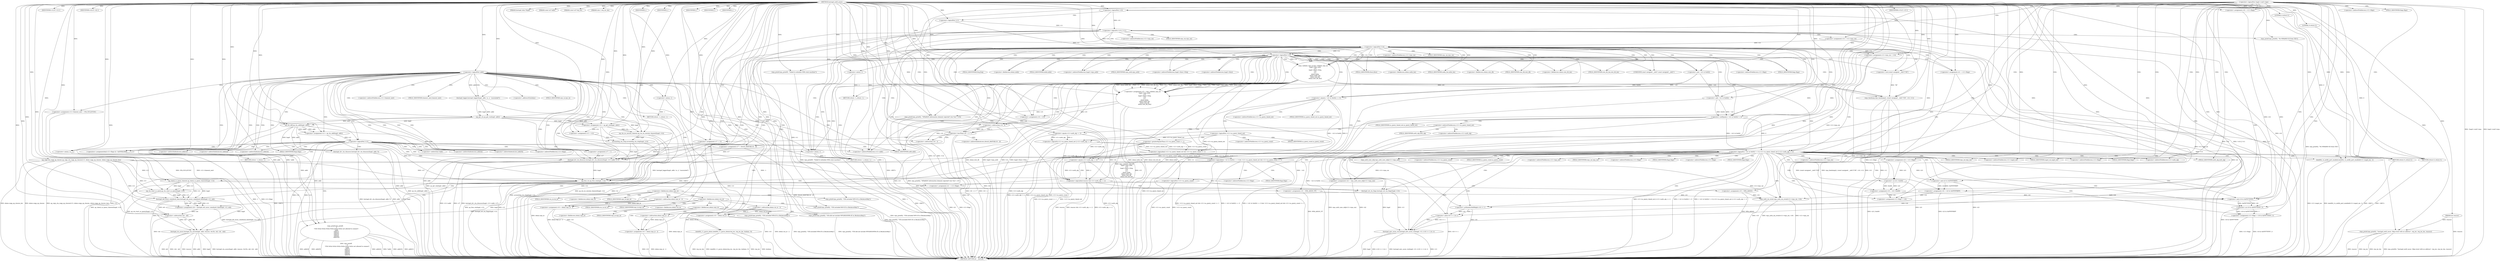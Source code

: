 digraph hostapd_notif_assoc {  
"1000117" [label = "(METHOD,hostapd_notif_assoc)" ]
"1000574" [label = "(METHOD_RETURN,int __fastcall)" ]
"1000118" [label = "(PARAM,hostapd_data *hapd)" ]
"1000119" [label = "(PARAM,const u8 *addr)" ]
"1000120" [label = "(PARAM,const u8 *req_ies)" ]
"1000121" [label = "(PARAM,size_t req_ies_len)" ]
"1000122" [label = "(PARAM,int reassoc)" ]
"1000141" [label = "(<operator>.logicalNot,!addr)" ]
"1000144" [label = "(wpa_printf,wpa_printf(2, \"hostapd_notif_assoc: Skip event with no address\", req_ies, req_ies_len, reassoc))" ]
"1000150" [label = "(RETURN,return -1;,return -1;)" ]
"1000151" [label = "(<operator>.minus,-1)" ]
"1000153" [label = "(hostapd_logger,hostapd_logger(hapd, addr, 1u, 2, \"associated\"))" ]
"1000159" [label = "(ieee802_11_parse_elems,ieee802_11_parse_elems(req_ies, req_ies_len, &elems, 0))" ]
"1000170" [label = "(<operator>.assignment,v10 = elems.wps_ie - 2)" ]
"1000172" [label = "(<operator>.subtraction,elems.wps_ie - 2)" ]
"1000177" [label = "(IDENTIFIER,L,)" ]
"1000178" [label = "(wpa_printf,wpa_printf(2, \"STA included WPS IE in (Re)AssocReq\"))" ]
"1000187" [label = "(<operator>.assignment,v10 = elems.rsn_ie - 2)" ]
"1000189" [label = "(<operator>.subtraction,elems.rsn_ie - 2)" ]
"1000194" [label = "(IDENTIFIER,L,)" ]
"1000195" [label = "(wpa_printf,wpa_printf(2, \"STA included RSN IE in (Re)AssocReq\"))" ]
"1000204" [label = "(<operator>.assignment,v10 = elems.wpa_ie - 2)" ]
"1000206" [label = "(<operator>.subtraction,elems.wpa_ie - 2)" ]
"1000211" [label = "(IDENTIFIER,L,)" ]
"1000212" [label = "(wpa_printf,wpa_printf(2, \"STA included WPA IE in (Re)AssocReq\"))" ]
"1000217" [label = "(IDENTIFIER,L,)" ]
"1000218" [label = "(IDENTIFIER,L,)" ]
"1000219" [label = "(wpa_printf,wpa_printf(2, \"STA did not include WPS/RSN/WPA IE in (Re)AssocReq\"))" ]
"1000222" [label = "(<operator>.assignment,v12 = ap_get_sta(hapd, addr))" ]
"1000224" [label = "(ap_get_sta,ap_get_sta(hapd, addr))" ]
"1000228" [label = "(IDENTIFIER,v12,if ( v12 ))" ]
"1000230" [label = "(<operator>.assignment,v13 = v12)" ]
"1000233" [label = "(ap_sta_no_session_timeout,ap_sta_no_session_timeout(hapd, v12))" ]
"1000236" [label = "(accounting_sta_stop,accounting_sta_stop(hapd, v13))" ]
"1000239" [label = "(<operator>.assignment,v13->timeout_next = STA_NULLFUNC)" ]
"1000246" [label = "(<operator>.assignment,v13 = ap_sta_add(hapd, addr))" ]
"1000248" [label = "(ap_sta_add,ap_sta_add(hapd, addr))" ]
"1000252" [label = "(<operator>.logicalNot,!v13)" ]
"1000255" [label = "(hostapd_drv_sta_disassoc,hostapd_drv_sta_disassoc(hapd, addr, 5))" ]
"1000259" [label = "(RETURN,return -1;,return -1;)" ]
"1000260" [label = "(<operator>.minus,-1)" ]
"1000262" [label = "(<operators>.assignmentAnd,v13->flags &= 0xFFFECFFF)" ]
"1000268" [label = "(wpa_printf,wpa_printf(\n      3,\n      \"STA %02x:%02x:%02x:%02x:%02x:%02x not allowed to connect\",\n      *addr,\n      addr[1],\n      addr[2],\n      addr[3],\n      addr[4],\n      addr[5]))" ]
"1000288" [label = "(<operator>.assignment,v17 = 1)" ]
"1000292" [label = "(ap_copy_sta_supp_op_classes,ap_copy_sta_supp_op_classes(v13, elems.supp_op_classes, elems.supp_op_classes_len))" ]
"1000301" [label = "(<operator>.logicalNot,!hapd->conf->wpa)" ]
"1000308" [label = "(<operator>.assignment,v18 = v13->flags)" ]
"1000315" [label = "(<operator>.logicalOr,!v10 || !v11)" ]
"1000316" [label = "(<operator>.logicalNot,!v10)" ]
"1000318" [label = "(<operator>.logicalNot,!v11)" ]
"1000321" [label = "(wpa_printf,wpa_printf(2, \"No WPA/RSN IE from STA\"))" ]
"1000325" [label = "(<operator>.assignment,v14 = v13->wpa_sm)" ]
"1000331" [label = "(<operator>.logicalNot,!v14)" ]
"1000334" [label = "(<operator>.assignment,v13->wpa_sm = v14)" ]
"1000340" [label = "(<operator>.logicalNot,!v14)" ]
"1000343" [label = "(wpa_printf,wpa_printf(5, \"Failed to initialize WPA state machine\"))" ]
"1000346" [label = "(RETURN,return -1;,return -1;)" ]
"1000347" [label = "(<operator>.minus,-1)" ]
"1000349" [label = "(<operator>.assignment,v15 = wpa_validate_wpa_ie(\n          hapd->wpa_auth,\n          v14,\n          hapd->iface->freq,\n          v10,\n          v11,\n          elems.mdie,\n          elems.mdie_len,\n          elems.owe_dh,\n          elems.owe_dh_len))" ]
"1000351" [label = "(wpa_validate_wpa_ie,wpa_validate_wpa_ie(\n          hapd->wpa_auth,\n          v14,\n          hapd->iface->freq,\n          v10,\n          v11,\n          elems.mdie,\n          elems.mdie_len,\n          elems.owe_dh,\n          elems.owe_dh_len))" ]
"1000376" [label = "(IDENTIFIER,v15,if ( v15 ))" ]
"1000378" [label = "(<operator>.assignment,v16 = v15)" ]
"1000381" [label = "(wpa_printf,wpa_printf(2, \"WPA/RSN information element rejected? (res %u)\", v15))" ]
"1000385" [label = "(wpa_hexdump,wpa_hexdump(2, (const unsigned __int8 *)\"IE\", v10, v11))" ]
"1000387" [label = "(<operator>.cast,(const unsigned __int8 *)\"IE\")" ]
"1000393" [label = "(<operator>.lessThan,v16 - 2 < 7)" ]
"1000394" [label = "(<operator>.subtraction,v16 - 2)" ]
"1000399" [label = "(<operator>.assignment,v17 = dword_484F38[v16 - 2])" ]
"1000403" [label = "(<operator>.subtraction,v16 - 2)" ]
"1000407" [label = "(hostapd_drv_sta_disassoc,hostapd_drv_sta_disassoc(hapd, v13->addr, v17))" ]
"1000413" [label = "(ap_free_sta,ap_free_sta(hapd, v13))" ]
"1000416" [label = "(RETURN,return -1;,return -1;)" ]
"1000417" [label = "(<operator>.minus,-1)" ]
"1000420" [label = "(<operator>.assignment,v17 = 13)" ]
"1000424" [label = "(<operator>.assignment,v21 = v13->flags)" ]
"1000430" [label = "(<operator>.logicalAnd,(~v21 & 0x402) == 0 && !v13->sa_query_timed_out && v13->sa_query_count >= 1)" ]
"1000431" [label = "(<operator>.equals,(~v21 & 0x402) == 0)" ]
"1000432" [label = "(<operator>.and,~v21 & 0x402)" ]
"1000436" [label = "(<operator>.logicalAnd,!v13->sa_query_timed_out && v13->sa_query_count >= 1)" ]
"1000437" [label = "(<operator>.logicalNot,!v13->sa_query_timed_out)" ]
"1000441" [label = "(<operator>.greaterEqualsThan,v13->sa_query_count >= 1)" ]
"1000447" [label = "(ap_check_sa_query_timeout,ap_check_sa_query_timeout(hapd, v13))" ]
"1000450" [label = "(<operator>.assignment,v21 = v13->flags)" ]
"1000456" [label = "(<operator>.logicalOr,(~v21 & 0x402) != 0 || v13->sa_query_timed_out || v13->auth_alg == 2)" ]
"1000457" [label = "(<operator>.notEquals,(~v21 & 0x402) != 0)" ]
"1000458" [label = "(<operator>.and,~v21 & 0x402)" ]
"1000462" [label = "(<operator>.logicalOr,v13->sa_query_timed_out || v13->auth_alg == 2)" ]
"1000466" [label = "(<operator>.equals,v13->auth_alg == 2)" ]
"1000472" [label = "(<operator>.assignment,v22 = wpa_auth_uses_mfp(v13->wpa_sm))" ]
"1000474" [label = "(wpa_auth_uses_mfp,wpa_auth_uses_mfp(v13->wpa_sm))" ]
"1000478" [label = "(<operator>.assignment,v23 = v13->flags)" ]
"1000484" [label = "(IDENTIFIER,v22,if ( v22 ))" ]
"1000485" [label = "(<operator>.assignment,v18 = v23 | 0x400)" ]
"1000487" [label = "(<operator>.or,v23 | 0x400)" ]
"1000491" [label = "(<operator>.assignment,v18 = v23 & 0xFFFFFBFF)" ]
"1000493" [label = "(<operator>.and,v23 & 0xFFFFFBFF)" ]
"1000496" [label = "(<operator>.assignment,v13->flags = v18)" ]
"1000502" [label = "(<operator>.assignment,v13->flags = v18 & 0xFFF7FFFF | 3)" ]
"1000506" [label = "(<operator>.or,v18 & 0xFFF7FFFF | 3)" ]
"1000507" [label = "(<operator>.and,v18 & 0xFFF7FFFF)" ]
"1000511" [label = "(hostapd_set_sta_flags,hostapd_set_sta_flags(hapd, v13))" ]
"1000515" [label = "(<operator>.logicalAnd,reassoc && v13->auth_alg == 2)" ]
"1000517" [label = "(<operator>.equals,v13->auth_alg == 2)" ]
"1000522" [label = "(<operator>.assignment,v19 = WPA_ASSOC_FT)" ]
"1000526" [label = "(<operator>.assignment,v19 = WPA_ASSOC)" ]
"1000529" [label = "(wpa_auth_sm_event,wpa_auth_sm_event(v13->wpa_sm, v19))" ]
"1000534" [label = "(hostapd_new_assoc_sta,hostapd_new_assoc_sta(hapd, v13, (v18 >> 1) & 1))" ]
"1000537" [label = "(<operator>.and,(v18 >> 1) & 1)" ]
"1000538" [label = "(<operator>.arithmeticShiftRight,v18 >> 1)" ]
"1000542" [label = "(ieee802_1x_notify_port_enabled,ieee802_1x_notify_port_enabled(v13->eapol_sm, 1))" ]
"1000547" [label = "(RETURN,return 0;,return 0;)" ]
"1000548" [label = "(LITERAL,0,return 0;)" ]
"1000550" [label = "(<operator>.logicalNot,!v13->sa_query_count)" ]
"1000554" [label = "(ap_sta_start_sa_query,ap_sta_start_sa_query(hapd, v13))" ]
"1000557" [label = "(<operator>.assignment,v24 = hostapd_eid_assoc_comeback_time(hapd, v13, eid))" ]
"1000559" [label = "(hostapd_eid_assoc_comeback_time,hostapd_eid_assoc_comeback_time(hapd, v13, eid))" ]
"1000563" [label = "(hostapd_sta_assoc,hostapd_sta_assoc(hapd, addr, reassoc, 0x1Eu, eid, v24 - eid))" ]
"1000569" [label = "(<operator>.subtraction,v24 - eid)" ]
"1000572" [label = "(RETURN,return 0;,return 0;)" ]
"1000573" [label = "(LITERAL,0,return 0;)" ]
"1000162" [label = "(<operator>.addressOf,&elems)" ]
"1000166" [label = "(<operator>.fieldAccess,elems.wps_ie)" ]
"1000168" [label = "(FIELD_IDENTIFIER,wps_ie,wps_ie)" ]
"1000173" [label = "(<operator>.fieldAccess,elems.wps_ie)" ]
"1000175" [label = "(FIELD_IDENTIFIER,wps_ie,wps_ie)" ]
"1000183" [label = "(<operator>.fieldAccess,elems.rsn_ie)" ]
"1000185" [label = "(FIELD_IDENTIFIER,rsn_ie,rsn_ie)" ]
"1000190" [label = "(<operator>.fieldAccess,elems.rsn_ie)" ]
"1000192" [label = "(FIELD_IDENTIFIER,rsn_ie,rsn_ie)" ]
"1000200" [label = "(<operator>.fieldAccess,elems.wpa_ie)" ]
"1000202" [label = "(FIELD_IDENTIFIER,wpa_ie,wpa_ie)" ]
"1000207" [label = "(<operator>.fieldAccess,elems.wpa_ie)" ]
"1000209" [label = "(FIELD_IDENTIFIER,wpa_ie,wpa_ie)" ]
"1000240" [label = "(<operator>.indirectFieldAccess,v13->timeout_next)" ]
"1000242" [label = "(FIELD_IDENTIFIER,timeout_next,timeout_next)" ]
"1000263" [label = "(<operator>.indirectFieldAccess,v13->flags)" ]
"1000265" [label = "(FIELD_IDENTIFIER,flags,flags)" ]
"1000271" [label = "(<operator>.indirection,*addr)" ]
"1000273" [label = "(<operator>.indirectIndexAccess,addr[1])" ]
"1000276" [label = "(<operator>.indirectIndexAccess,addr[2])" ]
"1000279" [label = "(<operator>.indirectIndexAccess,addr[3])" ]
"1000282" [label = "(<operator>.indirectIndexAccess,addr[4])" ]
"1000285" [label = "(<operator>.indirectIndexAccess,addr[5])" ]
"1000310" [label = "(<operator>.indirectFieldAccess,v13->flags)" ]
"1000312" [label = "(FIELD_IDENTIFIER,flags,flags)" ]
"1000327" [label = "(<operator>.indirectFieldAccess,v13->wpa_sm)" ]
"1000329" [label = "(FIELD_IDENTIFIER,wpa_sm,wpa_sm)" ]
"1000335" [label = "(<operator>.indirectFieldAccess,v13->wpa_sm)" ]
"1000337" [label = "(FIELD_IDENTIFIER,wpa_sm,wpa_sm)" ]
"1000352" [label = "(<operator>.indirectFieldAccess,hapd->wpa_auth)" ]
"1000354" [label = "(FIELD_IDENTIFIER,wpa_auth,wpa_auth)" ]
"1000356" [label = "(<operator>.indirectFieldAccess,hapd->iface->freq)" ]
"1000357" [label = "(<operator>.indirectFieldAccess,hapd->iface)" ]
"1000359" [label = "(FIELD_IDENTIFIER,iface,iface)" ]
"1000360" [label = "(FIELD_IDENTIFIER,freq,freq)" ]
"1000363" [label = "(<operator>.fieldAccess,elems.mdie)" ]
"1000365" [label = "(FIELD_IDENTIFIER,mdie,mdie)" ]
"1000366" [label = "(<operator>.fieldAccess,elems.mdie_len)" ]
"1000368" [label = "(FIELD_IDENTIFIER,mdie_len,mdie_len)" ]
"1000369" [label = "(<operator>.fieldAccess,elems.owe_dh)" ]
"1000371" [label = "(FIELD_IDENTIFIER,owe_dh,owe_dh)" ]
"1000372" [label = "(<operator>.fieldAccess,elems.owe_dh_len)" ]
"1000374" [label = "(FIELD_IDENTIFIER,owe_dh_len,owe_dh_len)" ]
"1000388" [label = "(UNKNOWN,const unsigned __int8 *,const unsigned __int8 *)" ]
"1000401" [label = "(<operator>.indirectIndexAccess,dword_484F38[v16 - 2])" ]
"1000409" [label = "(<operator>.indirectFieldAccess,v13->addr)" ]
"1000411" [label = "(FIELD_IDENTIFIER,addr,addr)" ]
"1000426" [label = "(<operator>.indirectFieldAccess,v13->flags)" ]
"1000428" [label = "(FIELD_IDENTIFIER,flags,flags)" ]
"1000438" [label = "(<operator>.indirectFieldAccess,v13->sa_query_timed_out)" ]
"1000440" [label = "(FIELD_IDENTIFIER,sa_query_timed_out,sa_query_timed_out)" ]
"1000442" [label = "(<operator>.indirectFieldAccess,v13->sa_query_count)" ]
"1000444" [label = "(FIELD_IDENTIFIER,sa_query_count,sa_query_count)" ]
"1000452" [label = "(<operator>.indirectFieldAccess,v13->flags)" ]
"1000454" [label = "(FIELD_IDENTIFIER,flags,flags)" ]
"1000463" [label = "(<operator>.indirectFieldAccess,v13->sa_query_timed_out)" ]
"1000465" [label = "(FIELD_IDENTIFIER,sa_query_timed_out,sa_query_timed_out)" ]
"1000467" [label = "(<operator>.indirectFieldAccess,v13->auth_alg)" ]
"1000469" [label = "(FIELD_IDENTIFIER,auth_alg,auth_alg)" ]
"1000475" [label = "(<operator>.indirectFieldAccess,v13->wpa_sm)" ]
"1000477" [label = "(FIELD_IDENTIFIER,wpa_sm,wpa_sm)" ]
"1000480" [label = "(<operator>.indirectFieldAccess,v13->flags)" ]
"1000482" [label = "(FIELD_IDENTIFIER,flags,flags)" ]
"1000497" [label = "(<operator>.indirectFieldAccess,v13->flags)" ]
"1000499" [label = "(FIELD_IDENTIFIER,flags,flags)" ]
"1000503" [label = "(<operator>.indirectFieldAccess,v13->flags)" ]
"1000505" [label = "(FIELD_IDENTIFIER,flags,flags)" ]
"1000518" [label = "(<operator>.indirectFieldAccess,v13->auth_alg)" ]
"1000520" [label = "(FIELD_IDENTIFIER,auth_alg,auth_alg)" ]
"1000530" [label = "(<operator>.indirectFieldAccess,v13->wpa_sm)" ]
"1000532" [label = "(FIELD_IDENTIFIER,wpa_sm,wpa_sm)" ]
"1000543" [label = "(<operator>.indirectFieldAccess,v13->eapol_sm)" ]
"1000545" [label = "(FIELD_IDENTIFIER,eapol_sm,eapol_sm)" ]
"1000551" [label = "(<operator>.indirectFieldAccess,v13->sa_query_count)" ]
"1000553" [label = "(FIELD_IDENTIFIER,sa_query_count,sa_query_count)" ]
  "1000346" -> "1000574"  [ label = "DDG: <RET>"] 
  "1000259" -> "1000574"  [ label = "DDG: <RET>"] 
  "1000572" -> "1000574"  [ label = "DDG: <RET>"] 
  "1000351" -> "1000574"  [ label = "DDG: elems.owe_dh"] 
  "1000534" -> "1000574"  [ label = "DDG: hostapd_new_assoc_sta(hapd, v13, (v18 >> 1) & 1)"] 
  "1000212" -> "1000574"  [ label = "DDG: wpa_printf(2, \"STA included WPA IE in (Re)AssocReq\")"] 
  "1000260" -> "1000574"  [ label = "DDG: -1"] 
  "1000529" -> "1000574"  [ label = "DDG: v13->wpa_sm"] 
  "1000325" -> "1000574"  [ label = "DDG: v13->wpa_sm"] 
  "1000292" -> "1000574"  [ label = "DDG: elems.supp_op_classes"] 
  "1000430" -> "1000574"  [ label = "DDG: !v13->sa_query_timed_out && v13->sa_query_count >= 1"] 
  "1000144" -> "1000574"  [ label = "DDG: wpa_printf(2, \"hostapd_notif_assoc: Skip event with no address\", req_ies, req_ies_len, reassoc)"] 
  "1000239" -> "1000574"  [ label = "DDG: STA_NULLFUNC"] 
  "1000159" -> "1000574"  [ label = "DDG: req_ies_len"] 
  "1000550" -> "1000574"  [ label = "DDG: v13->sa_query_count"] 
  "1000529" -> "1000574"  [ label = "DDG: v19"] 
  "1000517" -> "1000574"  [ label = "DDG: v13->auth_alg"] 
  "1000393" -> "1000574"  [ label = "DDG: v16 - 2"] 
  "1000204" -> "1000574"  [ label = "DDG: v10"] 
  "1000315" -> "1000574"  [ label = "DDG: !v10"] 
  "1000534" -> "1000574"  [ label = "DDG: v13"] 
  "1000407" -> "1000574"  [ label = "DDG: hostapd_drv_sta_disassoc(hapd, v13->addr, v17)"] 
  "1000456" -> "1000574"  [ label = "DDG: v13->sa_query_timed_out || v13->auth_alg == 2"] 
  "1000334" -> "1000574"  [ label = "DDG: v13->wpa_sm"] 
  "1000522" -> "1000574"  [ label = "DDG: WPA_ASSOC_FT"] 
  "1000351" -> "1000574"  [ label = "DDG: hapd->wpa_auth"] 
  "1000222" -> "1000574"  [ label = "DDG: v12"] 
  "1000187" -> "1000574"  [ label = "DDG: elems.rsn_ie - 2"] 
  "1000318" -> "1000574"  [ label = "DDG: v11"] 
  "1000515" -> "1000574"  [ label = "DDG: reassoc && v13->auth_alg == 2"] 
  "1000321" -> "1000574"  [ label = "DDG: wpa_printf(2, \"No WPA/RSN IE from STA\")"] 
  "1000487" -> "1000574"  [ label = "DDG: v23"] 
  "1000569" -> "1000574"  [ label = "DDG: v24"] 
  "1000233" -> "1000574"  [ label = "DDG: ap_sta_no_session_timeout(hapd, v12)"] 
  "1000538" -> "1000574"  [ label = "DDG: v18"] 
  "1000349" -> "1000574"  [ label = "DDG: wpa_validate_wpa_ie(\n          hapd->wpa_auth,\n          v14,\n          hapd->iface->freq,\n          v10,\n          v11,\n          elems.mdie,\n          elems.mdie_len,\n          elems.owe_dh,\n          elems.owe_dh_len)"] 
  "1000537" -> "1000574"  [ label = "DDG: v18 >> 1"] 
  "1000413" -> "1000574"  [ label = "DDG: v13"] 
  "1000141" -> "1000574"  [ label = "DDG: addr"] 
  "1000430" -> "1000574"  [ label = "DDG: (~v21 & 0x402) == 0"] 
  "1000417" -> "1000574"  [ label = "DDG: -1"] 
  "1000563" -> "1000574"  [ label = "DDG: hapd"] 
  "1000557" -> "1000574"  [ label = "DDG: hostapd_eid_assoc_comeback_time(hapd, v13, eid)"] 
  "1000122" -> "1000574"  [ label = "DDG: reassoc"] 
  "1000515" -> "1000574"  [ label = "DDG: v13->auth_alg == 2"] 
  "1000393" -> "1000574"  [ label = "DDG: v16 - 2 < 7"] 
  "1000178" -> "1000574"  [ label = "DDG: wpa_printf(2, \"STA included WPS IE in (Re)AssocReq\")"] 
  "1000399" -> "1000574"  [ label = "DDG: dword_484F38[v16 - 2]"] 
  "1000255" -> "1000574"  [ label = "DDG: hapd"] 
  "1000351" -> "1000574"  [ label = "DDG: v14"] 
  "1000351" -> "1000574"  [ label = "DDG: hapd->iface->freq"] 
  "1000381" -> "1000574"  [ label = "DDG: v15"] 
  "1000441" -> "1000574"  [ label = "DDG: v13->sa_query_count"] 
  "1000437" -> "1000574"  [ label = "DDG: v13->sa_query_timed_out"] 
  "1000301" -> "1000574"  [ label = "DDG: !hapd->conf->wpa"] 
  "1000385" -> "1000574"  [ label = "DDG: v11"] 
  "1000485" -> "1000574"  [ label = "DDG: v23 | 0x400"] 
  "1000153" -> "1000574"  [ label = "DDG: hostapd_logger(hapd, addr, 1u, 2, \"associated\")"] 
  "1000456" -> "1000574"  [ label = "DDG: (~v21 & 0x402) != 0"] 
  "1000224" -> "1000574"  [ label = "DDG: addr"] 
  "1000340" -> "1000574"  [ label = "DDG: v14"] 
  "1000301" -> "1000574"  [ label = "DDG: hapd->conf->wpa"] 
  "1000248" -> "1000574"  [ label = "DDG: addr"] 
  "1000385" -> "1000574"  [ label = "DDG: (const unsigned __int8 *)\"IE\""] 
  "1000436" -> "1000574"  [ label = "DDG: !v13->sa_query_timed_out"] 
  "1000268" -> "1000574"  [ label = "DDG: wpa_printf(\n      3,\n      \"STA %02x:%02x:%02x:%02x:%02x:%02x not allowed to connect\",\n      *addr,\n      addr[1],\n      addr[2],\n      addr[3],\n      addr[4],\n      addr[5])"] 
  "1000292" -> "1000574"  [ label = "DDG: ap_copy_sta_supp_op_classes(v13, elems.supp_op_classes, elems.supp_op_classes_len)"] 
  "1000222" -> "1000574"  [ label = "DDG: ap_get_sta(hapd, addr)"] 
  "1000424" -> "1000574"  [ label = "DDG: v13->flags"] 
  "1000144" -> "1000574"  [ label = "DDG: reassoc"] 
  "1000144" -> "1000574"  [ label = "DDG: req_ies"] 
  "1000447" -> "1000574"  [ label = "DDG: ap_check_sa_query_timeout(hapd, v13)"] 
  "1000144" -> "1000574"  [ label = "DDG: req_ies_len"] 
  "1000252" -> "1000574"  [ label = "DDG: v13"] 
  "1000236" -> "1000574"  [ label = "DDG: accounting_sta_stop(hapd, v13)"] 
  "1000268" -> "1000574"  [ label = "DDG: addr[4]"] 
  "1000189" -> "1000574"  [ label = "DDG: elems.rsn_ie"] 
  "1000502" -> "1000574"  [ label = "DDG: v18 & 0xFFF7FFFF | 3"] 
  "1000526" -> "1000574"  [ label = "DDG: WPA_ASSOC"] 
  "1000385" -> "1000574"  [ label = "DDG: wpa_hexdump(2, (const unsigned __int8 *)\"IE\", v10, v11)"] 
  "1000268" -> "1000574"  [ label = "DDG: *addr"] 
  "1000262" -> "1000574"  [ label = "DDG: v13->flags"] 
  "1000349" -> "1000574"  [ label = "DDG: v15"] 
  "1000292" -> "1000574"  [ label = "DDG: v13"] 
  "1000255" -> "1000574"  [ label = "DDG: hostapd_drv_sta_disassoc(hapd, addr, 5)"] 
  "1000394" -> "1000574"  [ label = "DDG: v16"] 
  "1000351" -> "1000574"  [ label = "DDG: v10"] 
  "1000206" -> "1000574"  [ label = "DDG: elems.wpa_ie"] 
  "1000159" -> "1000574"  [ label = "DDG: ieee802_11_parse_elems(req_ies, req_ies_len, &elems, 0)"] 
  "1000515" -> "1000574"  [ label = "DDG: reassoc"] 
  "1000268" -> "1000574"  [ label = "DDG: addr[3]"] 
  "1000462" -> "1000574"  [ label = "DDG: v13->sa_query_timed_out"] 
  "1000424" -> "1000574"  [ label = "DDG: v21"] 
  "1000246" -> "1000574"  [ label = "DDG: ap_sta_add(hapd, addr)"] 
  "1000343" -> "1000574"  [ label = "DDG: wpa_printf(5, \"Failed to initialize WPA state machine\")"] 
  "1000252" -> "1000574"  [ label = "DDG: !v13"] 
  "1000351" -> "1000574"  [ label = "DDG: elems.mdie_len"] 
  "1000436" -> "1000574"  [ label = "DDG: v13->sa_query_count >= 1"] 
  "1000351" -> "1000574"  [ label = "DDG: elems.owe_dh_len"] 
  "1000502" -> "1000574"  [ label = "DDG: v13->flags"] 
  "1000316" -> "1000574"  [ label = "DDG: v10"] 
  "1000534" -> "1000574"  [ label = "DDG: hapd"] 
  "1000187" -> "1000574"  [ label = "DDG: v10"] 
  "1000315" -> "1000574"  [ label = "DDG: !v10 || !v11"] 
  "1000255" -> "1000574"  [ label = "DDG: addr"] 
  "1000170" -> "1000574"  [ label = "DDG: v10"] 
  "1000450" -> "1000574"  [ label = "DDG: v21"] 
  "1000472" -> "1000574"  [ label = "DDG: v22"] 
  "1000141" -> "1000574"  [ label = "DDG: !addr"] 
  "1000403" -> "1000574"  [ label = "DDG: v16"] 
  "1000506" -> "1000574"  [ label = "DDG: v18 & 0xFFF7FFFF"] 
  "1000563" -> "1000574"  [ label = "DDG: hostapd_sta_assoc(hapd, addr, reassoc, 0x1Eu, eid, v24 - eid)"] 
  "1000563" -> "1000574"  [ label = "DDG: eid"] 
  "1000529" -> "1000574"  [ label = "DDG: wpa_auth_sm_event(v13->wpa_sm, v19)"] 
  "1000563" -> "1000574"  [ label = "DDG: v24 - eid"] 
  "1000204" -> "1000574"  [ label = "DDG: elems.wpa_ie - 2"] 
  "1000534" -> "1000574"  [ label = "DDG: (v18 >> 1) & 1"] 
  "1000563" -> "1000574"  [ label = "DDG: reassoc"] 
  "1000466" -> "1000574"  [ label = "DDG: v13->auth_alg"] 
  "1000268" -> "1000574"  [ label = "DDG: addr[1]"] 
  "1000493" -> "1000574"  [ label = "DDG: v23"] 
  "1000563" -> "1000574"  [ label = "DDG: addr"] 
  "1000407" -> "1000574"  [ label = "DDG: v13->addr"] 
  "1000347" -> "1000574"  [ label = "DDG: -1"] 
  "1000407" -> "1000574"  [ label = "DDG: v17"] 
  "1000351" -> "1000574"  [ label = "DDG: elems.mdie"] 
  "1000491" -> "1000574"  [ label = "DDG: v23 & 0xFFFFFBFF"] 
  "1000554" -> "1000574"  [ label = "DDG: ap_sta_start_sa_query(hapd, v13)"] 
  "1000458" -> "1000574"  [ label = "DDG: ~v21"] 
  "1000430" -> "1000574"  [ label = "DDG: (~v21 & 0x402) == 0 && !v13->sa_query_timed_out && v13->sa_query_count >= 1"] 
  "1000172" -> "1000574"  [ label = "DDG: elems.wps_ie"] 
  "1000511" -> "1000574"  [ label = "DDG: hostapd_set_sta_flags(hapd, v13)"] 
  "1000159" -> "1000574"  [ label = "DDG: req_ies"] 
  "1000340" -> "1000574"  [ label = "DDG: !v14"] 
  "1000195" -> "1000574"  [ label = "DDG: wpa_printf(2, \"STA included RSN IE in (Re)AssocReq\")"] 
  "1000450" -> "1000574"  [ label = "DDG: v13->flags"] 
  "1000315" -> "1000574"  [ label = "DDG: !v11"] 
  "1000413" -> "1000574"  [ label = "DDG: ap_free_sta(hapd, v13)"] 
  "1000472" -> "1000574"  [ label = "DDG: wpa_auth_uses_mfp(v13->wpa_sm)"] 
  "1000268" -> "1000574"  [ label = "DDG: addr[2]"] 
  "1000170" -> "1000574"  [ label = "DDG: elems.wps_ie - 2"] 
  "1000292" -> "1000574"  [ label = "DDG: elems.supp_op_classes_len"] 
  "1000542" -> "1000574"  [ label = "DDG: v13->eapol_sm"] 
  "1000462" -> "1000574"  [ label = "DDG: v13->auth_alg == 2"] 
  "1000542" -> "1000574"  [ label = "DDG: ieee802_1x_notify_port_enabled(v13->eapol_sm, 1)"] 
  "1000381" -> "1000574"  [ label = "DDG: wpa_printf(2, \"WPA/RSN information element rejected? (res %u)\", v15)"] 
  "1000239" -> "1000574"  [ label = "DDG: v13->timeout_next"] 
  "1000559" -> "1000574"  [ label = "DDG: v13"] 
  "1000457" -> "1000574"  [ label = "DDG: ~v21 & 0x402"] 
  "1000456" -> "1000574"  [ label = "DDG: (~v21 & 0x402) != 0 || v13->sa_query_timed_out || v13->auth_alg == 2"] 
  "1000351" -> "1000574"  [ label = "DDG: v11"] 
  "1000385" -> "1000574"  [ label = "DDG: v10"] 
  "1000219" -> "1000574"  [ label = "DDG: wpa_printf(2, \"STA did not include WPS/RSN/WPA IE in (Re)AssocReq\")"] 
  "1000159" -> "1000574"  [ label = "DDG: &elems"] 
  "1000151" -> "1000574"  [ label = "DDG: -1"] 
  "1000233" -> "1000574"  [ label = "DDG: v12"] 
  "1000268" -> "1000574"  [ label = "DDG: addr[5]"] 
  "1000550" -> "1000574"  [ label = "DDG: !v13->sa_query_count"] 
  "1000413" -> "1000574"  [ label = "DDG: hapd"] 
  "1000331" -> "1000574"  [ label = "DDG: !v14"] 
  "1000416" -> "1000574"  [ label = "DDG: <RET>"] 
  "1000150" -> "1000574"  [ label = "DDG: <RET>"] 
  "1000547" -> "1000574"  [ label = "DDG: <RET>"] 
  "1000117" -> "1000118"  [ label = "DDG: "] 
  "1000117" -> "1000119"  [ label = "DDG: "] 
  "1000117" -> "1000120"  [ label = "DDG: "] 
  "1000117" -> "1000121"  [ label = "DDG: "] 
  "1000117" -> "1000122"  [ label = "DDG: "] 
  "1000117" -> "1000141"  [ label = "DDG: "] 
  "1000117" -> "1000144"  [ label = "DDG: "] 
  "1000122" -> "1000144"  [ label = "DDG: reassoc"] 
  "1000151" -> "1000150"  [ label = "DDG: -1"] 
  "1000117" -> "1000151"  [ label = "DDG: "] 
  "1000117" -> "1000153"  [ label = "DDG: "] 
  "1000141" -> "1000153"  [ label = "DDG: addr"] 
  "1000117" -> "1000159"  [ label = "DDG: "] 
  "1000172" -> "1000170"  [ label = "DDG: elems.wps_ie"] 
  "1000172" -> "1000170"  [ label = "DDG: 2"] 
  "1000117" -> "1000170"  [ label = "DDG: "] 
  "1000117" -> "1000172"  [ label = "DDG: "] 
  "1000117" -> "1000177"  [ label = "DDG: "] 
  "1000117" -> "1000178"  [ label = "DDG: "] 
  "1000189" -> "1000187"  [ label = "DDG: elems.rsn_ie"] 
  "1000189" -> "1000187"  [ label = "DDG: 2"] 
  "1000117" -> "1000187"  [ label = "DDG: "] 
  "1000117" -> "1000189"  [ label = "DDG: "] 
  "1000117" -> "1000194"  [ label = "DDG: "] 
  "1000117" -> "1000195"  [ label = "DDG: "] 
  "1000206" -> "1000204"  [ label = "DDG: elems.wpa_ie"] 
  "1000206" -> "1000204"  [ label = "DDG: 2"] 
  "1000117" -> "1000204"  [ label = "DDG: "] 
  "1000117" -> "1000206"  [ label = "DDG: "] 
  "1000117" -> "1000211"  [ label = "DDG: "] 
  "1000117" -> "1000212"  [ label = "DDG: "] 
  "1000117" -> "1000217"  [ label = "DDG: "] 
  "1000117" -> "1000218"  [ label = "DDG: "] 
  "1000117" -> "1000219"  [ label = "DDG: "] 
  "1000224" -> "1000222"  [ label = "DDG: hapd"] 
  "1000224" -> "1000222"  [ label = "DDG: addr"] 
  "1000117" -> "1000222"  [ label = "DDG: "] 
  "1000153" -> "1000224"  [ label = "DDG: hapd"] 
  "1000117" -> "1000224"  [ label = "DDG: "] 
  "1000153" -> "1000224"  [ label = "DDG: addr"] 
  "1000117" -> "1000228"  [ label = "DDG: "] 
  "1000222" -> "1000230"  [ label = "DDG: v12"] 
  "1000117" -> "1000230"  [ label = "DDG: "] 
  "1000224" -> "1000233"  [ label = "DDG: hapd"] 
  "1000117" -> "1000233"  [ label = "DDG: "] 
  "1000222" -> "1000233"  [ label = "DDG: v12"] 
  "1000233" -> "1000236"  [ label = "DDG: hapd"] 
  "1000117" -> "1000236"  [ label = "DDG: "] 
  "1000230" -> "1000236"  [ label = "DDG: v13"] 
  "1000117" -> "1000239"  [ label = "DDG: "] 
  "1000248" -> "1000246"  [ label = "DDG: hapd"] 
  "1000248" -> "1000246"  [ label = "DDG: addr"] 
  "1000117" -> "1000246"  [ label = "DDG: "] 
  "1000224" -> "1000248"  [ label = "DDG: hapd"] 
  "1000117" -> "1000248"  [ label = "DDG: "] 
  "1000224" -> "1000248"  [ label = "DDG: addr"] 
  "1000246" -> "1000252"  [ label = "DDG: v13"] 
  "1000117" -> "1000252"  [ label = "DDG: "] 
  "1000248" -> "1000255"  [ label = "DDG: hapd"] 
  "1000117" -> "1000255"  [ label = "DDG: "] 
  "1000248" -> "1000255"  [ label = "DDG: addr"] 
  "1000260" -> "1000259"  [ label = "DDG: -1"] 
  "1000117" -> "1000260"  [ label = "DDG: "] 
  "1000117" -> "1000262"  [ label = "DDG: "] 
  "1000117" -> "1000268"  [ label = "DDG: "] 
  "1000224" -> "1000268"  [ label = "DDG: addr"] 
  "1000248" -> "1000268"  [ label = "DDG: addr"] 
  "1000117" -> "1000288"  [ label = "DDG: "] 
  "1000117" -> "1000292"  [ label = "DDG: "] 
  "1000117" -> "1000308"  [ label = "DDG: "] 
  "1000316" -> "1000315"  [ label = "DDG: v10"] 
  "1000117" -> "1000316"  [ label = "DDG: "] 
  "1000318" -> "1000315"  [ label = "DDG: v11"] 
  "1000117" -> "1000318"  [ label = "DDG: "] 
  "1000117" -> "1000321"  [ label = "DDG: "] 
  "1000117" -> "1000325"  [ label = "DDG: "] 
  "1000325" -> "1000331"  [ label = "DDG: v14"] 
  "1000117" -> "1000331"  [ label = "DDG: "] 
  "1000331" -> "1000334"  [ label = "DDG: v14"] 
  "1000117" -> "1000334"  [ label = "DDG: "] 
  "1000117" -> "1000340"  [ label = "DDG: "] 
  "1000331" -> "1000340"  [ label = "DDG: v14"] 
  "1000117" -> "1000343"  [ label = "DDG: "] 
  "1000347" -> "1000346"  [ label = "DDG: -1"] 
  "1000117" -> "1000347"  [ label = "DDG: "] 
  "1000351" -> "1000349"  [ label = "DDG: elems.owe_dh"] 
  "1000351" -> "1000349"  [ label = "DDG: hapd->iface->freq"] 
  "1000351" -> "1000349"  [ label = "DDG: v10"] 
  "1000351" -> "1000349"  [ label = "DDG: hapd->wpa_auth"] 
  "1000351" -> "1000349"  [ label = "DDG: elems.mdie"] 
  "1000351" -> "1000349"  [ label = "DDG: elems.mdie_len"] 
  "1000351" -> "1000349"  [ label = "DDG: v11"] 
  "1000351" -> "1000349"  [ label = "DDG: elems.owe_dh_len"] 
  "1000351" -> "1000349"  [ label = "DDG: v14"] 
  "1000117" -> "1000349"  [ label = "DDG: "] 
  "1000340" -> "1000351"  [ label = "DDG: v14"] 
  "1000331" -> "1000351"  [ label = "DDG: v14"] 
  "1000117" -> "1000351"  [ label = "DDG: "] 
  "1000316" -> "1000351"  [ label = "DDG: v10"] 
  "1000318" -> "1000351"  [ label = "DDG: v11"] 
  "1000117" -> "1000376"  [ label = "DDG: "] 
  "1000349" -> "1000378"  [ label = "DDG: v15"] 
  "1000117" -> "1000378"  [ label = "DDG: "] 
  "1000117" -> "1000381"  [ label = "DDG: "] 
  "1000349" -> "1000381"  [ label = "DDG: v15"] 
  "1000117" -> "1000385"  [ label = "DDG: "] 
  "1000387" -> "1000385"  [ label = "DDG: \"IE\""] 
  "1000117" -> "1000387"  [ label = "DDG: "] 
  "1000351" -> "1000385"  [ label = "DDG: v10"] 
  "1000351" -> "1000385"  [ label = "DDG: v11"] 
  "1000394" -> "1000393"  [ label = "DDG: v16"] 
  "1000394" -> "1000393"  [ label = "DDG: 2"] 
  "1000378" -> "1000394"  [ label = "DDG: v16"] 
  "1000117" -> "1000394"  [ label = "DDG: "] 
  "1000117" -> "1000393"  [ label = "DDG: "] 
  "1000117" -> "1000399"  [ label = "DDG: "] 
  "1000394" -> "1000403"  [ label = "DDG: v16"] 
  "1000117" -> "1000403"  [ label = "DDG: "] 
  "1000236" -> "1000407"  [ label = "DDG: hapd"] 
  "1000248" -> "1000407"  [ label = "DDG: hapd"] 
  "1000117" -> "1000407"  [ label = "DDG: "] 
  "1000288" -> "1000407"  [ label = "DDG: v17"] 
  "1000399" -> "1000407"  [ label = "DDG: v17"] 
  "1000420" -> "1000407"  [ label = "DDG: v17"] 
  "1000407" -> "1000413"  [ label = "DDG: hapd"] 
  "1000117" -> "1000413"  [ label = "DDG: "] 
  "1000252" -> "1000413"  [ label = "DDG: v13"] 
  "1000292" -> "1000413"  [ label = "DDG: v13"] 
  "1000236" -> "1000413"  [ label = "DDG: v13"] 
  "1000417" -> "1000416"  [ label = "DDG: -1"] 
  "1000117" -> "1000417"  [ label = "DDG: "] 
  "1000117" -> "1000420"  [ label = "DDG: "] 
  "1000117" -> "1000424"  [ label = "DDG: "] 
  "1000431" -> "1000430"  [ label = "DDG: ~v21 & 0x402"] 
  "1000431" -> "1000430"  [ label = "DDG: 0"] 
  "1000432" -> "1000431"  [ label = "DDG: ~v21"] 
  "1000432" -> "1000431"  [ label = "DDG: 0x402"] 
  "1000117" -> "1000432"  [ label = "DDG: "] 
  "1000117" -> "1000431"  [ label = "DDG: "] 
  "1000436" -> "1000430"  [ label = "DDG: !v13->sa_query_timed_out"] 
  "1000436" -> "1000430"  [ label = "DDG: v13->sa_query_count >= 1"] 
  "1000437" -> "1000436"  [ label = "DDG: v13->sa_query_timed_out"] 
  "1000441" -> "1000436"  [ label = "DDG: v13->sa_query_count"] 
  "1000441" -> "1000436"  [ label = "DDG: 1"] 
  "1000117" -> "1000441"  [ label = "DDG: "] 
  "1000117" -> "1000447"  [ label = "DDG: "] 
  "1000292" -> "1000447"  [ label = "DDG: v13"] 
  "1000117" -> "1000450"  [ label = "DDG: "] 
  "1000457" -> "1000456"  [ label = "DDG: ~v21 & 0x402"] 
  "1000457" -> "1000456"  [ label = "DDG: 0"] 
  "1000458" -> "1000457"  [ label = "DDG: ~v21"] 
  "1000458" -> "1000457"  [ label = "DDG: 0x402"] 
  "1000432" -> "1000458"  [ label = "DDG: ~v21"] 
  "1000117" -> "1000458"  [ label = "DDG: "] 
  "1000117" -> "1000457"  [ label = "DDG: "] 
  "1000462" -> "1000456"  [ label = "DDG: v13->sa_query_timed_out"] 
  "1000462" -> "1000456"  [ label = "DDG: v13->auth_alg == 2"] 
  "1000437" -> "1000462"  [ label = "DDG: v13->sa_query_timed_out"] 
  "1000466" -> "1000462"  [ label = "DDG: v13->auth_alg"] 
  "1000466" -> "1000462"  [ label = "DDG: 2"] 
  "1000117" -> "1000466"  [ label = "DDG: "] 
  "1000474" -> "1000472"  [ label = "DDG: v13->wpa_sm"] 
  "1000117" -> "1000472"  [ label = "DDG: "] 
  "1000334" -> "1000474"  [ label = "DDG: v13->wpa_sm"] 
  "1000117" -> "1000478"  [ label = "DDG: "] 
  "1000117" -> "1000484"  [ label = "DDG: "] 
  "1000487" -> "1000485"  [ label = "DDG: v23"] 
  "1000487" -> "1000485"  [ label = "DDG: 0x400"] 
  "1000117" -> "1000485"  [ label = "DDG: "] 
  "1000478" -> "1000487"  [ label = "DDG: v23"] 
  "1000117" -> "1000487"  [ label = "DDG: "] 
  "1000493" -> "1000491"  [ label = "DDG: v23"] 
  "1000493" -> "1000491"  [ label = "DDG: 0xFFFFFBFF"] 
  "1000117" -> "1000491"  [ label = "DDG: "] 
  "1000478" -> "1000493"  [ label = "DDG: v23"] 
  "1000117" -> "1000493"  [ label = "DDG: "] 
  "1000485" -> "1000496"  [ label = "DDG: v18"] 
  "1000491" -> "1000496"  [ label = "DDG: v18"] 
  "1000117" -> "1000496"  [ label = "DDG: "] 
  "1000506" -> "1000502"  [ label = "DDG: v18 & 0xFFF7FFFF"] 
  "1000506" -> "1000502"  [ label = "DDG: 3"] 
  "1000507" -> "1000506"  [ label = "DDG: v18"] 
  "1000507" -> "1000506"  [ label = "DDG: 0xFFF7FFFF"] 
  "1000308" -> "1000507"  [ label = "DDG: v18"] 
  "1000117" -> "1000507"  [ label = "DDG: "] 
  "1000485" -> "1000507"  [ label = "DDG: v18"] 
  "1000491" -> "1000507"  [ label = "DDG: v18"] 
  "1000117" -> "1000506"  [ label = "DDG: "] 
  "1000447" -> "1000511"  [ label = "DDG: hapd"] 
  "1000117" -> "1000511"  [ label = "DDG: "] 
  "1000292" -> "1000511"  [ label = "DDG: v13"] 
  "1000447" -> "1000511"  [ label = "DDG: v13"] 
  "1000117" -> "1000515"  [ label = "DDG: "] 
  "1000462" -> "1000515"  [ label = "DDG: v13->auth_alg == 2"] 
  "1000517" -> "1000515"  [ label = "DDG: v13->auth_alg"] 
  "1000517" -> "1000515"  [ label = "DDG: 2"] 
  "1000466" -> "1000517"  [ label = "DDG: v13->auth_alg"] 
  "1000117" -> "1000517"  [ label = "DDG: "] 
  "1000117" -> "1000522"  [ label = "DDG: "] 
  "1000117" -> "1000526"  [ label = "DDG: "] 
  "1000474" -> "1000529"  [ label = "DDG: v13->wpa_sm"] 
  "1000526" -> "1000529"  [ label = "DDG: v19"] 
  "1000522" -> "1000529"  [ label = "DDG: v19"] 
  "1000117" -> "1000529"  [ label = "DDG: "] 
  "1000511" -> "1000534"  [ label = "DDG: hapd"] 
  "1000117" -> "1000534"  [ label = "DDG: "] 
  "1000511" -> "1000534"  [ label = "DDG: v13"] 
  "1000537" -> "1000534"  [ label = "DDG: v18 >> 1"] 
  "1000537" -> "1000534"  [ label = "DDG: 1"] 
  "1000538" -> "1000537"  [ label = "DDG: v18"] 
  "1000538" -> "1000537"  [ label = "DDG: 1"] 
  "1000507" -> "1000538"  [ label = "DDG: v18"] 
  "1000117" -> "1000538"  [ label = "DDG: "] 
  "1000117" -> "1000537"  [ label = "DDG: "] 
  "1000117" -> "1000542"  [ label = "DDG: "] 
  "1000548" -> "1000547"  [ label = "DDG: 0"] 
  "1000117" -> "1000547"  [ label = "DDG: "] 
  "1000117" -> "1000548"  [ label = "DDG: "] 
  "1000441" -> "1000550"  [ label = "DDG: v13->sa_query_count"] 
  "1000447" -> "1000554"  [ label = "DDG: hapd"] 
  "1000117" -> "1000554"  [ label = "DDG: "] 
  "1000292" -> "1000554"  [ label = "DDG: v13"] 
  "1000447" -> "1000554"  [ label = "DDG: v13"] 
  "1000559" -> "1000557"  [ label = "DDG: hapd"] 
  "1000559" -> "1000557"  [ label = "DDG: v13"] 
  "1000559" -> "1000557"  [ label = "DDG: eid"] 
  "1000117" -> "1000557"  [ label = "DDG: "] 
  "1000554" -> "1000559"  [ label = "DDG: hapd"] 
  "1000447" -> "1000559"  [ label = "DDG: hapd"] 
  "1000117" -> "1000559"  [ label = "DDG: "] 
  "1000292" -> "1000559"  [ label = "DDG: v13"] 
  "1000447" -> "1000559"  [ label = "DDG: v13"] 
  "1000554" -> "1000559"  [ label = "DDG: v13"] 
  "1000559" -> "1000563"  [ label = "DDG: hapd"] 
  "1000117" -> "1000563"  [ label = "DDG: "] 
  "1000569" -> "1000563"  [ label = "DDG: eid"] 
  "1000569" -> "1000563"  [ label = "DDG: v24"] 
  "1000557" -> "1000569"  [ label = "DDG: v24"] 
  "1000117" -> "1000569"  [ label = "DDG: "] 
  "1000559" -> "1000569"  [ label = "DDG: eid"] 
  "1000573" -> "1000572"  [ label = "DDG: 0"] 
  "1000117" -> "1000572"  [ label = "DDG: "] 
  "1000117" -> "1000573"  [ label = "DDG: "] 
  "1000141" -> "1000144"  [ label = "CDG: "] 
  "1000141" -> "1000159"  [ label = "CDG: "] 
  "1000141" -> "1000153"  [ label = "CDG: "] 
  "1000141" -> "1000151"  [ label = "CDG: "] 
  "1000141" -> "1000150"  [ label = "CDG: "] 
  "1000141" -> "1000168"  [ label = "CDG: "] 
  "1000141" -> "1000166"  [ label = "CDG: "] 
  "1000141" -> "1000162"  [ label = "CDG: "] 
  "1000141" -> "1000224"  [ label = "CDG: "] 
  "1000141" -> "1000222"  [ label = "CDG: "] 
  "1000141" -> "1000417"  [ label = "CDG: "] 
  "1000141" -> "1000240"  [ label = "CDG: "] 
  "1000141" -> "1000239"  [ label = "CDG: "] 
  "1000141" -> "1000236"  [ label = "CDG: "] 
  "1000141" -> "1000233"  [ label = "CDG: "] 
  "1000141" -> "1000230"  [ label = "CDG: "] 
  "1000141" -> "1000252"  [ label = "CDG: "] 
  "1000141" -> "1000248"  [ label = "CDG: "] 
  "1000141" -> "1000246"  [ label = "CDG: "] 
  "1000141" -> "1000242"  [ label = "CDG: "] 
  "1000141" -> "1000271"  [ label = "CDG: "] 
  "1000141" -> "1000268"  [ label = "CDG: "] 
  "1000141" -> "1000265"  [ label = "CDG: "] 
  "1000141" -> "1000263"  [ label = "CDG: "] 
  "1000141" -> "1000262"  [ label = "CDG: "] 
  "1000141" -> "1000288"  [ label = "CDG: "] 
  "1000141" -> "1000285"  [ label = "CDG: "] 
  "1000141" -> "1000282"  [ label = "CDG: "] 
  "1000141" -> "1000279"  [ label = "CDG: "] 
  "1000141" -> "1000276"  [ label = "CDG: "] 
  "1000141" -> "1000273"  [ label = "CDG: "] 
  "1000141" -> "1000416"  [ label = "CDG: "] 
  "1000141" -> "1000413"  [ label = "CDG: "] 
  "1000141" -> "1000411"  [ label = "CDG: "] 
  "1000141" -> "1000409"  [ label = "CDG: "] 
  "1000141" -> "1000407"  [ label = "CDG: "] 
  "1000166" -> "1000175"  [ label = "CDG: "] 
  "1000166" -> "1000173"  [ label = "CDG: "] 
  "1000166" -> "1000172"  [ label = "CDG: "] 
  "1000166" -> "1000170"  [ label = "CDG: "] 
  "1000166" -> "1000185"  [ label = "CDG: "] 
  "1000166" -> "1000183"  [ label = "CDG: "] 
  "1000166" -> "1000178"  [ label = "CDG: "] 
  "1000183" -> "1000192"  [ label = "CDG: "] 
  "1000183" -> "1000190"  [ label = "CDG: "] 
  "1000183" -> "1000189"  [ label = "CDG: "] 
  "1000183" -> "1000187"  [ label = "CDG: "] 
  "1000183" -> "1000202"  [ label = "CDG: "] 
  "1000183" -> "1000200"  [ label = "CDG: "] 
  "1000183" -> "1000195"  [ label = "CDG: "] 
  "1000200" -> "1000207"  [ label = "CDG: "] 
  "1000200" -> "1000206"  [ label = "CDG: "] 
  "1000200" -> "1000204"  [ label = "CDG: "] 
  "1000200" -> "1000219"  [ label = "CDG: "] 
  "1000200" -> "1000212"  [ label = "CDG: "] 
  "1000200" -> "1000209"  [ label = "CDG: "] 
  "1000252" -> "1000417"  [ label = "CDG: "] 
  "1000252" -> "1000255"  [ label = "CDG: "] 
  "1000252" -> "1000271"  [ label = "CDG: "] 
  "1000252" -> "1000268"  [ label = "CDG: "] 
  "1000252" -> "1000265"  [ label = "CDG: "] 
  "1000252" -> "1000263"  [ label = "CDG: "] 
  "1000252" -> "1000262"  [ label = "CDG: "] 
  "1000252" -> "1000260"  [ label = "CDG: "] 
  "1000252" -> "1000259"  [ label = "CDG: "] 
  "1000252" -> "1000288"  [ label = "CDG: "] 
  "1000252" -> "1000285"  [ label = "CDG: "] 
  "1000252" -> "1000282"  [ label = "CDG: "] 
  "1000252" -> "1000279"  [ label = "CDG: "] 
  "1000252" -> "1000276"  [ label = "CDG: "] 
  "1000252" -> "1000273"  [ label = "CDG: "] 
  "1000252" -> "1000416"  [ label = "CDG: "] 
  "1000252" -> "1000413"  [ label = "CDG: "] 
  "1000252" -> "1000411"  [ label = "CDG: "] 
  "1000252" -> "1000409"  [ label = "CDG: "] 
  "1000252" -> "1000407"  [ label = "CDG: "] 
  "1000301" -> "1000511"  [ label = "CDG: "] 
  "1000301" -> "1000507"  [ label = "CDG: "] 
  "1000301" -> "1000506"  [ label = "CDG: "] 
  "1000301" -> "1000505"  [ label = "CDG: "] 
  "1000301" -> "1000503"  [ label = "CDG: "] 
  "1000301" -> "1000502"  [ label = "CDG: "] 
  "1000301" -> "1000515"  [ label = "CDG: "] 
  "1000301" -> "1000543"  [ label = "CDG: "] 
  "1000301" -> "1000542"  [ label = "CDG: "] 
  "1000301" -> "1000538"  [ label = "CDG: "] 
  "1000301" -> "1000537"  [ label = "CDG: "] 
  "1000301" -> "1000534"  [ label = "CDG: "] 
  "1000301" -> "1000532"  [ label = "CDG: "] 
  "1000301" -> "1000530"  [ label = "CDG: "] 
  "1000301" -> "1000529"  [ label = "CDG: "] 
  "1000301" -> "1000547"  [ label = "CDG: "] 
  "1000301" -> "1000545"  [ label = "CDG: "] 
  "1000301" -> "1000316"  [ label = "CDG: "] 
  "1000301" -> "1000315"  [ label = "CDG: "] 
  "1000301" -> "1000312"  [ label = "CDG: "] 
  "1000301" -> "1000310"  [ label = "CDG: "] 
  "1000301" -> "1000308"  [ label = "CDG: "] 
  "1000301" -> "1000520"  [ label = "CDG: "] 
  "1000301" -> "1000518"  [ label = "CDG: "] 
  "1000301" -> "1000517"  [ label = "CDG: "] 
  "1000315" -> "1000420"  [ label = "CDG: "] 
  "1000315" -> "1000417"  [ label = "CDG: "] 
  "1000315" -> "1000331"  [ label = "CDG: "] 
  "1000315" -> "1000329"  [ label = "CDG: "] 
  "1000315" -> "1000327"  [ label = "CDG: "] 
  "1000315" -> "1000325"  [ label = "CDG: "] 
  "1000315" -> "1000321"  [ label = "CDG: "] 
  "1000315" -> "1000416"  [ label = "CDG: "] 
  "1000315" -> "1000413"  [ label = "CDG: "] 
  "1000315" -> "1000411"  [ label = "CDG: "] 
  "1000315" -> "1000409"  [ label = "CDG: "] 
  "1000315" -> "1000407"  [ label = "CDG: "] 
  "1000316" -> "1000318"  [ label = "CDG: "] 
  "1000331" -> "1000335"  [ label = "CDG: "] 
  "1000331" -> "1000334"  [ label = "CDG: "] 
  "1000331" -> "1000352"  [ label = "CDG: "] 
  "1000331" -> "1000351"  [ label = "CDG: "] 
  "1000331" -> "1000349"  [ label = "CDG: "] 
  "1000331" -> "1000340"  [ label = "CDG: "] 
  "1000331" -> "1000337"  [ label = "CDG: "] 
  "1000331" -> "1000368"  [ label = "CDG: "] 
  "1000331" -> "1000366"  [ label = "CDG: "] 
  "1000331" -> "1000365"  [ label = "CDG: "] 
  "1000331" -> "1000363"  [ label = "CDG: "] 
  "1000331" -> "1000360"  [ label = "CDG: "] 
  "1000331" -> "1000359"  [ label = "CDG: "] 
  "1000331" -> "1000357"  [ label = "CDG: "] 
  "1000331" -> "1000356"  [ label = "CDG: "] 
  "1000331" -> "1000354"  [ label = "CDG: "] 
  "1000331" -> "1000374"  [ label = "CDG: "] 
  "1000331" -> "1000372"  [ label = "CDG: "] 
  "1000331" -> "1000371"  [ label = "CDG: "] 
  "1000331" -> "1000369"  [ label = "CDG: "] 
  "1000331" -> "1000432"  [ label = "CDG: "] 
  "1000331" -> "1000431"  [ label = "CDG: "] 
  "1000331" -> "1000430"  [ label = "CDG: "] 
  "1000331" -> "1000428"  [ label = "CDG: "] 
  "1000331" -> "1000426"  [ label = "CDG: "] 
  "1000331" -> "1000424"  [ label = "CDG: "] 
  "1000331" -> "1000417"  [ label = "CDG: "] 
  "1000331" -> "1000458"  [ label = "CDG: "] 
  "1000331" -> "1000457"  [ label = "CDG: "] 
  "1000331" -> "1000456"  [ label = "CDG: "] 
  "1000331" -> "1000381"  [ label = "CDG: "] 
  "1000331" -> "1000378"  [ label = "CDG: "] 
  "1000331" -> "1000394"  [ label = "CDG: "] 
  "1000331" -> "1000393"  [ label = "CDG: "] 
  "1000331" -> "1000388"  [ label = "CDG: "] 
  "1000331" -> "1000387"  [ label = "CDG: "] 
  "1000331" -> "1000385"  [ label = "CDG: "] 
  "1000331" -> "1000416"  [ label = "CDG: "] 
  "1000331" -> "1000413"  [ label = "CDG: "] 
  "1000331" -> "1000411"  [ label = "CDG: "] 
  "1000331" -> "1000409"  [ label = "CDG: "] 
  "1000331" -> "1000407"  [ label = "CDG: "] 
  "1000340" -> "1000352"  [ label = "CDG: "] 
  "1000340" -> "1000351"  [ label = "CDG: "] 
  "1000340" -> "1000349"  [ label = "CDG: "] 
  "1000340" -> "1000347"  [ label = "CDG: "] 
  "1000340" -> "1000346"  [ label = "CDG: "] 
  "1000340" -> "1000343"  [ label = "CDG: "] 
  "1000340" -> "1000368"  [ label = "CDG: "] 
  "1000340" -> "1000366"  [ label = "CDG: "] 
  "1000340" -> "1000365"  [ label = "CDG: "] 
  "1000340" -> "1000363"  [ label = "CDG: "] 
  "1000340" -> "1000360"  [ label = "CDG: "] 
  "1000340" -> "1000359"  [ label = "CDG: "] 
  "1000340" -> "1000357"  [ label = "CDG: "] 
  "1000340" -> "1000356"  [ label = "CDG: "] 
  "1000340" -> "1000354"  [ label = "CDG: "] 
  "1000340" -> "1000374"  [ label = "CDG: "] 
  "1000340" -> "1000372"  [ label = "CDG: "] 
  "1000340" -> "1000371"  [ label = "CDG: "] 
  "1000340" -> "1000369"  [ label = "CDG: "] 
  "1000340" -> "1000432"  [ label = "CDG: "] 
  "1000340" -> "1000431"  [ label = "CDG: "] 
  "1000340" -> "1000430"  [ label = "CDG: "] 
  "1000340" -> "1000428"  [ label = "CDG: "] 
  "1000340" -> "1000426"  [ label = "CDG: "] 
  "1000340" -> "1000424"  [ label = "CDG: "] 
  "1000340" -> "1000417"  [ label = "CDG: "] 
  "1000340" -> "1000458"  [ label = "CDG: "] 
  "1000340" -> "1000457"  [ label = "CDG: "] 
  "1000340" -> "1000456"  [ label = "CDG: "] 
  "1000340" -> "1000381"  [ label = "CDG: "] 
  "1000340" -> "1000378"  [ label = "CDG: "] 
  "1000340" -> "1000394"  [ label = "CDG: "] 
  "1000340" -> "1000393"  [ label = "CDG: "] 
  "1000340" -> "1000388"  [ label = "CDG: "] 
  "1000340" -> "1000387"  [ label = "CDG: "] 
  "1000340" -> "1000385"  [ label = "CDG: "] 
  "1000340" -> "1000416"  [ label = "CDG: "] 
  "1000340" -> "1000413"  [ label = "CDG: "] 
  "1000340" -> "1000411"  [ label = "CDG: "] 
  "1000340" -> "1000409"  [ label = "CDG: "] 
  "1000340" -> "1000407"  [ label = "CDG: "] 
  "1000393" -> "1000420"  [ label = "CDG: "] 
  "1000393" -> "1000399"  [ label = "CDG: "] 
  "1000393" -> "1000403"  [ label = "CDG: "] 
  "1000393" -> "1000401"  [ label = "CDG: "] 
  "1000430" -> "1000447"  [ label = "CDG: "] 
  "1000430" -> "1000454"  [ label = "CDG: "] 
  "1000430" -> "1000452"  [ label = "CDG: "] 
  "1000430" -> "1000450"  [ label = "CDG: "] 
  "1000431" -> "1000440"  [ label = "CDG: "] 
  "1000431" -> "1000438"  [ label = "CDG: "] 
  "1000431" -> "1000437"  [ label = "CDG: "] 
  "1000431" -> "1000436"  [ label = "CDG: "] 
  "1000437" -> "1000444"  [ label = "CDG: "] 
  "1000437" -> "1000442"  [ label = "CDG: "] 
  "1000437" -> "1000441"  [ label = "CDG: "] 
  "1000456" -> "1000480"  [ label = "CDG: "] 
  "1000456" -> "1000478"  [ label = "CDG: "] 
  "1000456" -> "1000477"  [ label = "CDG: "] 
  "1000456" -> "1000475"  [ label = "CDG: "] 
  "1000456" -> "1000474"  [ label = "CDG: "] 
  "1000456" -> "1000472"  [ label = "CDG: "] 
  "1000456" -> "1000496"  [ label = "CDG: "] 
  "1000456" -> "1000482"  [ label = "CDG: "] 
  "1000456" -> "1000511"  [ label = "CDG: "] 
  "1000456" -> "1000507"  [ label = "CDG: "] 
  "1000456" -> "1000506"  [ label = "CDG: "] 
  "1000456" -> "1000505"  [ label = "CDG: "] 
  "1000456" -> "1000503"  [ label = "CDG: "] 
  "1000456" -> "1000502"  [ label = "CDG: "] 
  "1000456" -> "1000499"  [ label = "CDG: "] 
  "1000456" -> "1000497"  [ label = "CDG: "] 
  "1000456" -> "1000515"  [ label = "CDG: "] 
  "1000456" -> "1000543"  [ label = "CDG: "] 
  "1000456" -> "1000542"  [ label = "CDG: "] 
  "1000456" -> "1000538"  [ label = "CDG: "] 
  "1000456" -> "1000537"  [ label = "CDG: "] 
  "1000456" -> "1000534"  [ label = "CDG: "] 
  "1000456" -> "1000532"  [ label = "CDG: "] 
  "1000456" -> "1000530"  [ label = "CDG: "] 
  "1000456" -> "1000529"  [ label = "CDG: "] 
  "1000456" -> "1000559"  [ label = "CDG: "] 
  "1000456" -> "1000557"  [ label = "CDG: "] 
  "1000456" -> "1000553"  [ label = "CDG: "] 
  "1000456" -> "1000551"  [ label = "CDG: "] 
  "1000456" -> "1000550"  [ label = "CDG: "] 
  "1000456" -> "1000547"  [ label = "CDG: "] 
  "1000456" -> "1000545"  [ label = "CDG: "] 
  "1000456" -> "1000572"  [ label = "CDG: "] 
  "1000456" -> "1000569"  [ label = "CDG: "] 
  "1000456" -> "1000563"  [ label = "CDG: "] 
  "1000456" -> "1000493"  [ label = "CDG: "] 
  "1000456" -> "1000491"  [ label = "CDG: "] 
  "1000456" -> "1000487"  [ label = "CDG: "] 
  "1000456" -> "1000485"  [ label = "CDG: "] 
  "1000456" -> "1000520"  [ label = "CDG: "] 
  "1000456" -> "1000518"  [ label = "CDG: "] 
  "1000456" -> "1000517"  [ label = "CDG: "] 
  "1000457" -> "1000463"  [ label = "CDG: "] 
  "1000457" -> "1000462"  [ label = "CDG: "] 
  "1000457" -> "1000465"  [ label = "CDG: "] 
  "1000463" -> "1000469"  [ label = "CDG: "] 
  "1000463" -> "1000467"  [ label = "CDG: "] 
  "1000463" -> "1000466"  [ label = "CDG: "] 
  "1000515" -> "1000526"  [ label = "CDG: "] 
  "1000515" -> "1000522"  [ label = "CDG: "] 
  "1000550" -> "1000554"  [ label = "CDG: "] 
}
